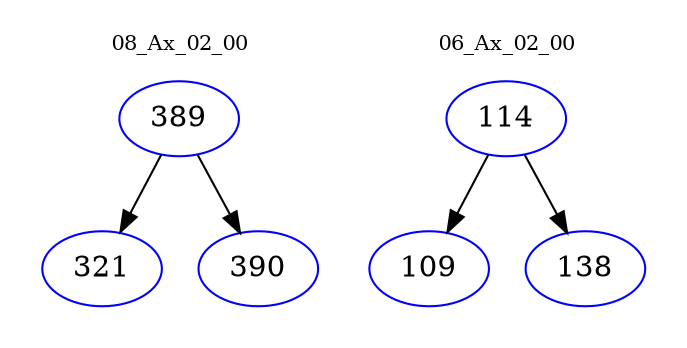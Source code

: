 digraph{
subgraph cluster_0 {
color = white
label = "08_Ax_02_00";
fontsize=10;
T0_389 [label="389", color="blue"]
T0_389 -> T0_321 [color="black"]
T0_321 [label="321", color="blue"]
T0_389 -> T0_390 [color="black"]
T0_390 [label="390", color="blue"]
}
subgraph cluster_1 {
color = white
label = "06_Ax_02_00";
fontsize=10;
T1_114 [label="114", color="blue"]
T1_114 -> T1_109 [color="black"]
T1_109 [label="109", color="blue"]
T1_114 -> T1_138 [color="black"]
T1_138 [label="138", color="blue"]
}
}
